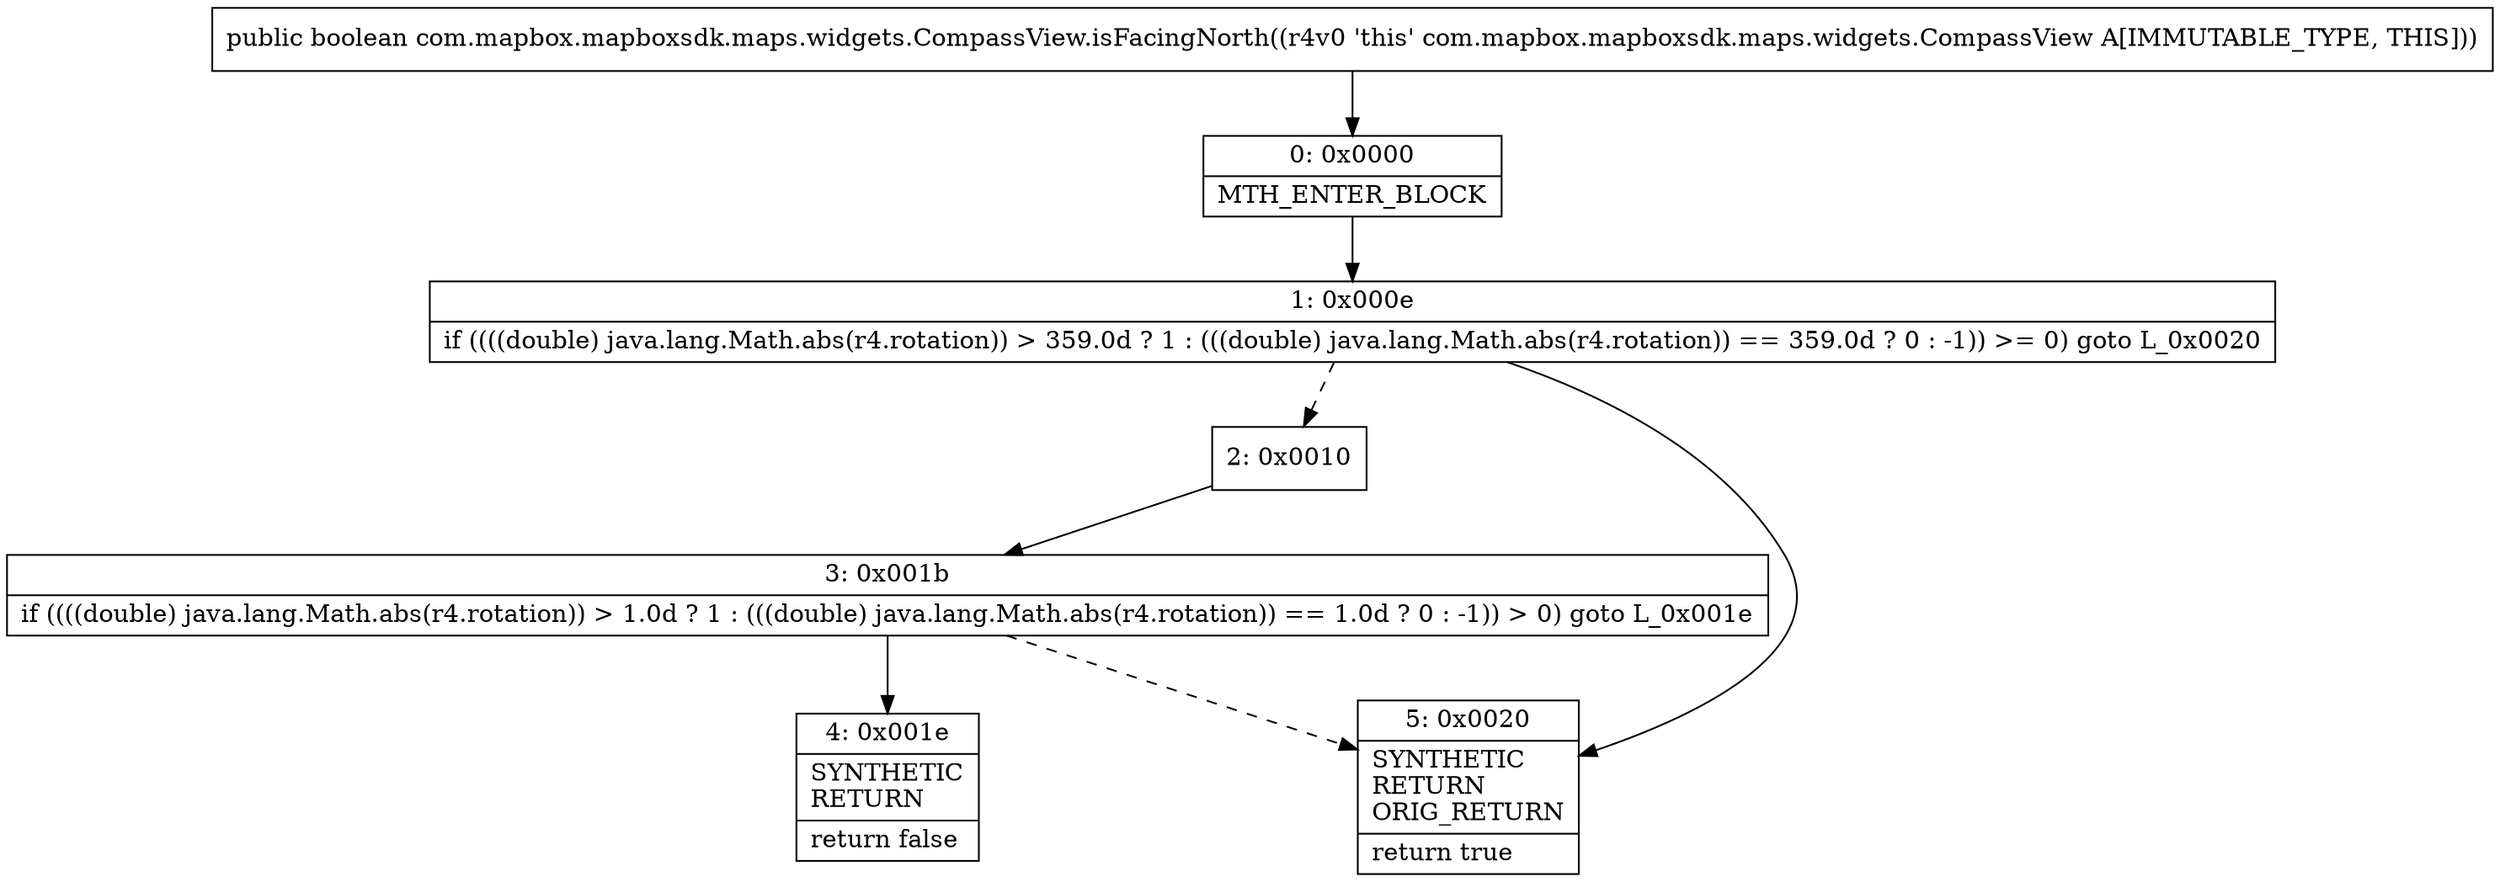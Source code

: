 digraph "CFG forcom.mapbox.mapboxsdk.maps.widgets.CompassView.isFacingNorth()Z" {
Node_0 [shape=record,label="{0\:\ 0x0000|MTH_ENTER_BLOCK\l}"];
Node_1 [shape=record,label="{1\:\ 0x000e|if ((((double) java.lang.Math.abs(r4.rotation)) \> 359.0d ? 1 : (((double) java.lang.Math.abs(r4.rotation)) == 359.0d ? 0 : \-1)) \>= 0) goto L_0x0020\l}"];
Node_2 [shape=record,label="{2\:\ 0x0010}"];
Node_3 [shape=record,label="{3\:\ 0x001b|if ((((double) java.lang.Math.abs(r4.rotation)) \> 1.0d ? 1 : (((double) java.lang.Math.abs(r4.rotation)) == 1.0d ? 0 : \-1)) \> 0) goto L_0x001e\l}"];
Node_4 [shape=record,label="{4\:\ 0x001e|SYNTHETIC\lRETURN\l|return false\l}"];
Node_5 [shape=record,label="{5\:\ 0x0020|SYNTHETIC\lRETURN\lORIG_RETURN\l|return true\l}"];
MethodNode[shape=record,label="{public boolean com.mapbox.mapboxsdk.maps.widgets.CompassView.isFacingNorth((r4v0 'this' com.mapbox.mapboxsdk.maps.widgets.CompassView A[IMMUTABLE_TYPE, THIS])) }"];
MethodNode -> Node_0;
Node_0 -> Node_1;
Node_1 -> Node_2[style=dashed];
Node_1 -> Node_5;
Node_2 -> Node_3;
Node_3 -> Node_4;
Node_3 -> Node_5[style=dashed];
}

